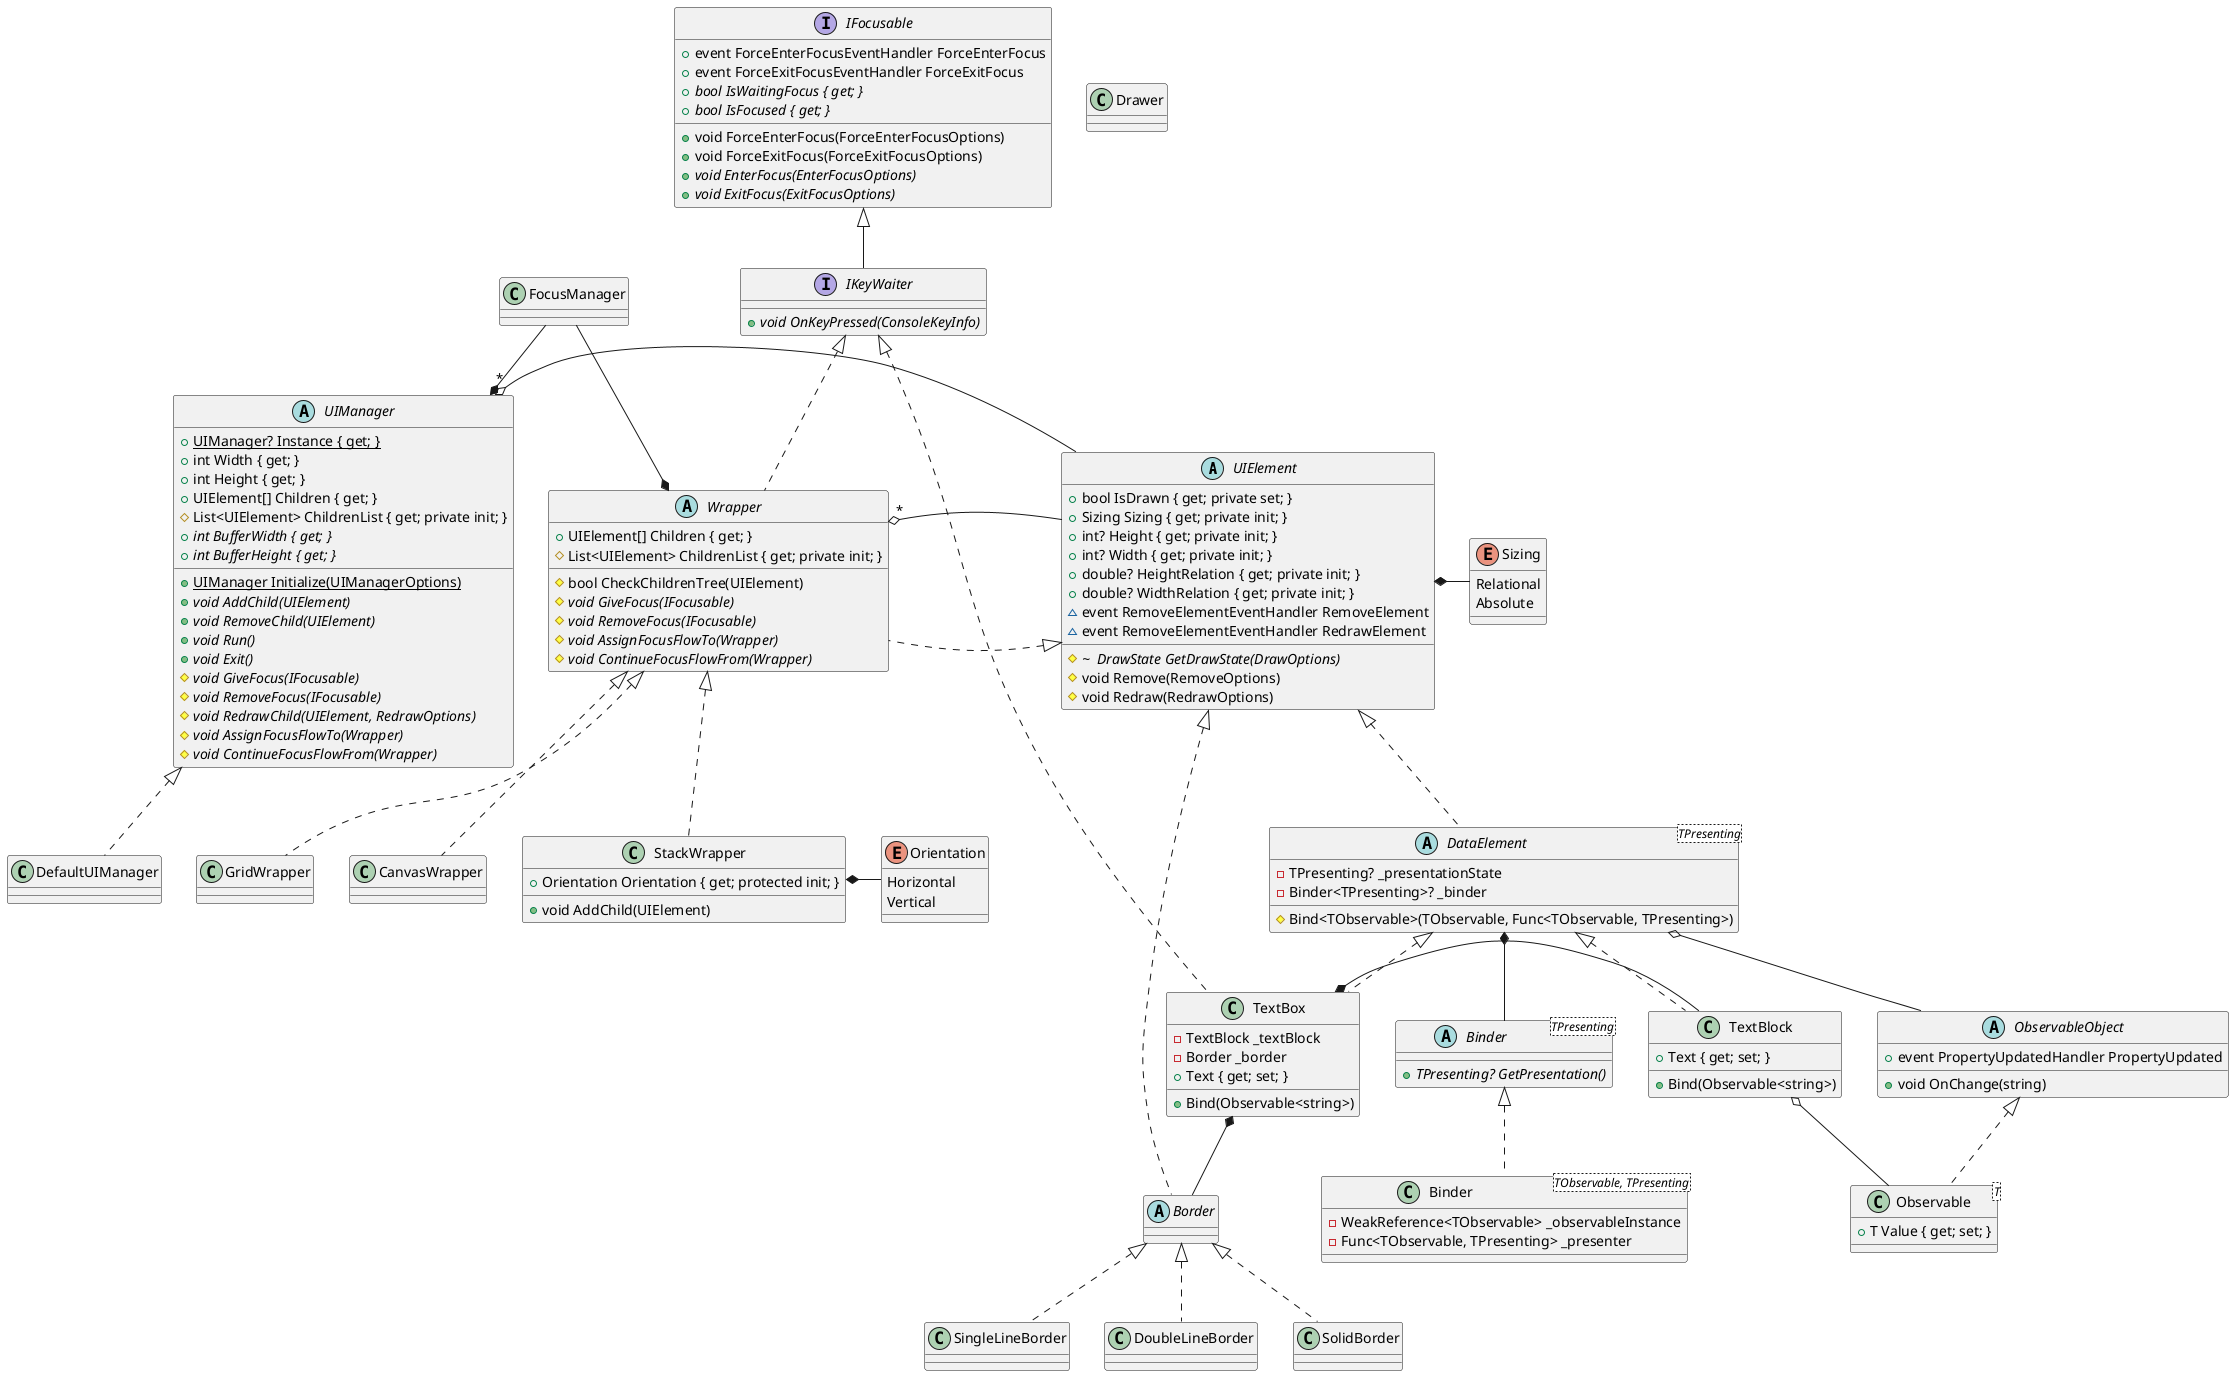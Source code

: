 ﻿@startuml
'Console interface
' This all is a bullshit

abstract UIElement $Core $Public
{    
    + bool IsDrawn { get; private set; }
    + Sizing Sizing { get; private init; }
    + int? Height { get; private init; }
    + int? Width { get; private init; }
    + double? HeightRelation { get; private init; }
    + double? WidthRelation { get; private init; }
    'protected internal member
    #~  {abstract} DrawState GetDrawState(DrawOptions)
    ~ event RemoveElementEventHandler RemoveElement
    # void Remove(RemoveOptions)
    ~ event RemoveElementEventHandler RedrawElement
    # void Redraw(RedrawOptions)
    
}
' Может по-другому его назвать
abstract UIManager $Core $Public
{
    + {static} UIManager? Instance { get; }
    + {static} UIManager Initialize(UIManagerOptions)
    + int Width { get; }
    + int Height { get; }
    + UIElement[] Children { get; }
    # List<UIElement> ChildrenList { get; private init; }
    + {abstract} int BufferWidth { get; }
    + {abstract} int BufferHeight { get; }
    + {abstract} void AddChild(UIElement)
    + {abstract} void RemoveChild(UIElement)
    + {abstract} void Run()
    + {abstract} void Exit()
    # {abstract} void GiveFocus(IFocusable)
    # {abstract} void RemoveFocus(IFocusable)
    # {abstract} void RedrawChild(UIElement, RedrawOptions)
    # {abstract} void AssignFocusFlowTo(Wrapper)
    # {abstract} void ContinueFocusFlowFrom(Wrapper)
}
UIManager "*" o- UIElement

class DefaultUIManager $Internal implements UIManager
{
    
}

interface IFocusable $Core $Public
{
    + void ForceEnterFocus(ForceEnterFocusOptions)
    + void ForceExitFocus(ForceExitFocusOptions)
    + event ForceEnterFocusEventHandler ForceEnterFocus
    + event ForceExitFocusEventHandler ForceExitFocus
    + {abstract} void EnterFocus(EnterFocusOptions)
    + {abstract} void ExitFocus(ExitFocusOptions)
    + {abstract} bool IsWaitingFocus { get; }
    + {abstract} bool IsFocused { get; }
}

interface IKeyWaiter $Core $Public implements IFocusable
{
    + {abstract} void OnKeyPressed(ConsoleKeyInfo)   
}

abstract Wrapper $Core $Public implements UIElement, IKeyWaiter
{
    + UIElement[] Children { get; }
    # List<UIElement> ChildrenList { get; private init; }
    # bool CheckChildrenTree(UIElement) 
    # {abstract} void GiveFocus(IFocusable)
    # {abstract} void RemoveFocus(IFocusable)
    # {abstract} void AssignFocusFlowTo(Wrapper)
    # {abstract} void ContinueFocusFlowFrom(Wrapper)
}
Wrapper "*" o- UIElement 

class FocusManager $Core $Internal
{
    
}

FocusManager --* UIManager
FocusManager -* Wrapper

' Класс, инкапсулирующий все рисование на консоль.
' Потокобезопасен
class Drawer $Internal $Core

enum Sizing $Public
{
    Relational
    Absolute
    
}
UIElement *- Sizing

class GridWrapper $Public implements Wrapper
{
    
}

class StackWrapper $Public implements Wrapper
{
    + Orientation Orientation { get; protected init; }
    + void AddChild(UIElement)
}
StackWrapper *- Orientation

class CanvasWrapper $Public implements Wrapper
{
    
}

enum Orientation $Public
{
    Horizontal
    Vertical
}

abstract ObservableObject $Public
{
    + event PropertyUpdatedHandler PropertyUpdated
    + void OnChange(string)
}

class Observable<T> $Public implements ObservableObject
{
    + T Value { get; set; }
}

abstract DataElement<TPresenting> $Public implements UIElement
{
    - TPresenting? _presentationState
    - Binder<TPresenting>? _binder
    # Bind<TObservable>(TObservable, Func<TObservable, TPresenting>)
'    + {abstract} void Redraw()
}

'internal type
abstract class "Binder<TPresenting>" as ABinder $Internal
{
    + {abstract} TPresenting? GetPresentation()
}

'internal type
class Binder<TObservable, TPresenting> $Internal implements ABinder
{
    - WeakReference<TObservable> _observableInstance
    - Func<TObservable, TPresenting> _presenter
}

DataElement *-- ABinder
DataElement o- ObservableObject

abstract Border $Public implements UIElement
{
    
}

class SingleLineBorder $Public implements Border

class DoubleLineBorder $Public implements Border

class SolidBorder $Public implements Border

class TextBlock $Public implements DataElement
{
    + Bind(Observable<string>)
    + Text { get; set; }
}

class TextBox $Public implements DataElement, IKeyWaiter
{
    - TextBlock _textBlock
    - Border _border
    + Bind(Observable<string>)
    + Text { get; set; }
}

TextBox *- TextBlock
TextBox *-- Border
TextBlock o-- Observable

'hide *
show $Core

@enduml